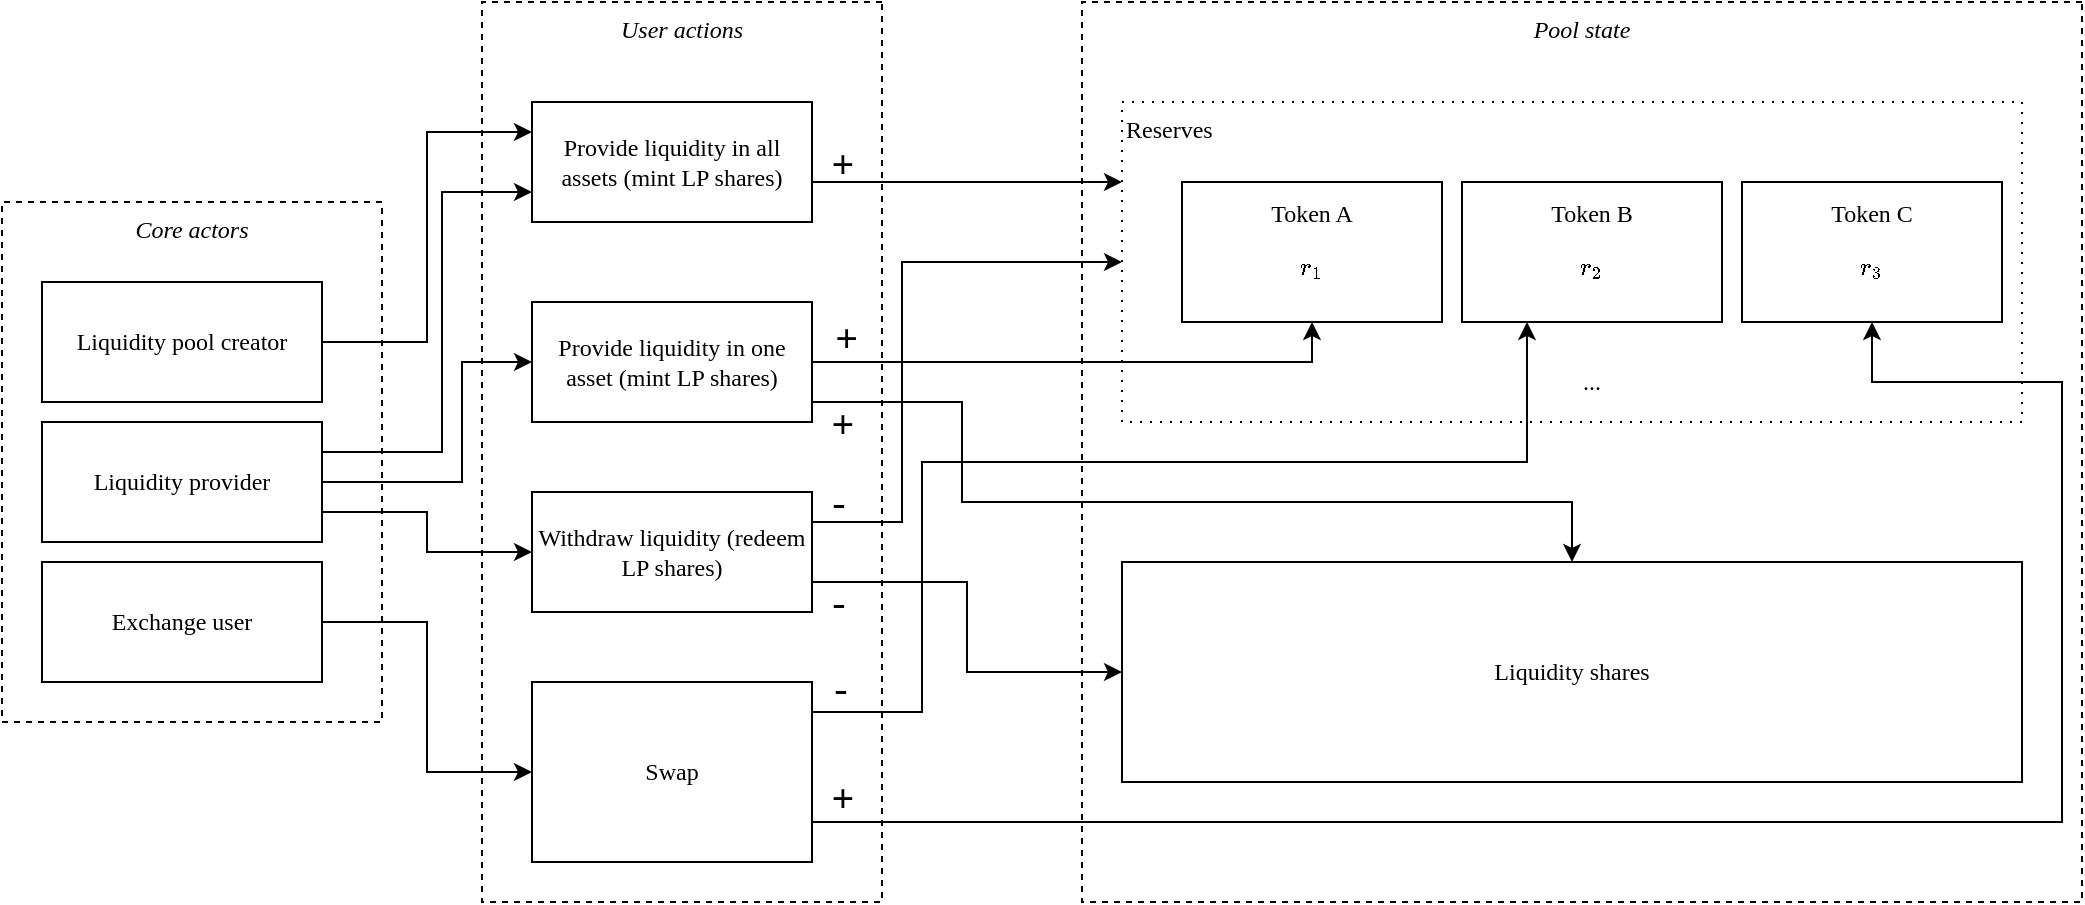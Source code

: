 <mxfile version="14.2.9" type="github">
  <diagram id="Gz0Cfk2Hy_LupTIM6uKj" name="Page-1">
    <mxGraphModel dx="1422" dy="796" grid="1" gridSize="10" guides="1" tooltips="1" connect="1" arrows="1" fold="1" page="1" pageScale="1" pageWidth="1100" pageHeight="850" math="1" shadow="0">
      <root>
        <mxCell id="0" />
        <mxCell id="1" parent="0" />
        <mxCell id="o60pH_gIqdKsFOg4dMfI-9" value="&lt;i&gt;Core actors&lt;/i&gt;" style="rounded=0;whiteSpace=wrap;html=1;glass=0;fontFamily=Georgia;dashed=1;verticalAlign=top;flipH=1;" vertex="1" parent="1">
          <mxGeometry x="20" y="280" width="190" height="260" as="geometry" />
        </mxCell>
        <mxCell id="o60pH_gIqdKsFOg4dMfI-10" value="&lt;i&gt;User actions&lt;/i&gt;" style="rounded=0;whiteSpace=wrap;html=1;glass=0;fontFamily=Georgia;dashed=1;verticalAlign=top;flipH=1;" vertex="1" parent="1">
          <mxGeometry x="260" y="180" width="200" height="450" as="geometry" />
        </mxCell>
        <mxCell id="o60pH_gIqdKsFOg4dMfI-11" value="&lt;i&gt;Pool state&lt;/i&gt;" style="rounded=0;whiteSpace=wrap;html=1;glass=0;fontFamily=Georgia;dashed=1;verticalAlign=top;flipH=1;" vertex="1" parent="1">
          <mxGeometry x="560" y="180" width="500" height="450" as="geometry" />
        </mxCell>
        <mxCell id="o60pH_gIqdKsFOg4dMfI-30" style="edgeStyle=orthogonalEdgeStyle;rounded=0;orthogonalLoop=1;jettySize=auto;html=1;exitX=1;exitY=0.5;exitDx=0;exitDy=0;entryX=0;entryY=0.25;entryDx=0;entryDy=0;fontFamily=Georgia;" edge="1" parent="1" source="o60pH_gIqdKsFOg4dMfI-12" target="o60pH_gIqdKsFOg4dMfI-16">
          <mxGeometry relative="1" as="geometry" />
        </mxCell>
        <mxCell id="o60pH_gIqdKsFOg4dMfI-12" value="Liquidity pool creator" style="rounded=0;whiteSpace=wrap;html=1;glass=0;fontFamily=Georgia;" vertex="1" parent="1">
          <mxGeometry x="40" y="320" width="140" height="60" as="geometry" />
        </mxCell>
        <mxCell id="o60pH_gIqdKsFOg4dMfI-31" style="edgeStyle=orthogonalEdgeStyle;rounded=0;orthogonalLoop=1;jettySize=auto;html=1;exitX=1;exitY=0.25;exitDx=0;exitDy=0;entryX=0;entryY=0.75;entryDx=0;entryDy=0;fontFamily=Georgia;" edge="1" parent="1" source="o60pH_gIqdKsFOg4dMfI-13" target="o60pH_gIqdKsFOg4dMfI-16">
          <mxGeometry relative="1" as="geometry">
            <Array as="points">
              <mxPoint x="240" y="405" />
              <mxPoint x="240" y="275" />
            </Array>
          </mxGeometry>
        </mxCell>
        <mxCell id="o60pH_gIqdKsFOg4dMfI-32" style="edgeStyle=orthogonalEdgeStyle;rounded=0;orthogonalLoop=1;jettySize=auto;html=1;exitX=1;exitY=0.5;exitDx=0;exitDy=0;entryX=0;entryY=0.5;entryDx=0;entryDy=0;fontFamily=Georgia;" edge="1" parent="1" source="o60pH_gIqdKsFOg4dMfI-13" target="o60pH_gIqdKsFOg4dMfI-17">
          <mxGeometry relative="1" as="geometry">
            <Array as="points">
              <mxPoint x="250" y="420" />
              <mxPoint x="250" y="360" />
            </Array>
          </mxGeometry>
        </mxCell>
        <mxCell id="o60pH_gIqdKsFOg4dMfI-33" style="edgeStyle=orthogonalEdgeStyle;rounded=0;orthogonalLoop=1;jettySize=auto;html=1;exitX=1;exitY=0.75;exitDx=0;exitDy=0;entryX=0;entryY=0.5;entryDx=0;entryDy=0;fontFamily=Georgia;" edge="1" parent="1" source="o60pH_gIqdKsFOg4dMfI-13" target="o60pH_gIqdKsFOg4dMfI-18">
          <mxGeometry relative="1" as="geometry" />
        </mxCell>
        <mxCell id="o60pH_gIqdKsFOg4dMfI-13" value="Liquidity provider" style="rounded=0;whiteSpace=wrap;html=1;glass=0;fontFamily=Georgia;" vertex="1" parent="1">
          <mxGeometry x="40" y="390" width="140" height="60" as="geometry" />
        </mxCell>
        <mxCell id="o60pH_gIqdKsFOg4dMfI-34" style="edgeStyle=orthogonalEdgeStyle;rounded=0;orthogonalLoop=1;jettySize=auto;html=1;exitX=1;exitY=0.5;exitDx=0;exitDy=0;entryX=0;entryY=0.5;entryDx=0;entryDy=0;fontFamily=Georgia;" edge="1" parent="1" source="o60pH_gIqdKsFOg4dMfI-15" target="o60pH_gIqdKsFOg4dMfI-19">
          <mxGeometry relative="1" as="geometry" />
        </mxCell>
        <mxCell id="o60pH_gIqdKsFOg4dMfI-15" value="Exchange user" style="rounded=0;whiteSpace=wrap;html=1;glass=0;fontFamily=Georgia;" vertex="1" parent="1">
          <mxGeometry x="40" y="460" width="140" height="60" as="geometry" />
        </mxCell>
        <mxCell id="o60pH_gIqdKsFOg4dMfI-39" value="+" style="edgeStyle=orthogonalEdgeStyle;rounded=0;orthogonalLoop=1;jettySize=auto;html=1;exitX=1;exitY=0.25;exitDx=0;exitDy=0;fontFamily=Georgia;fontStyle=1;fontSize=20;verticalAlign=middle;labelBackgroundColor=none;" edge="1" parent="1">
          <mxGeometry x="-0.556" y="10" relative="1" as="geometry">
            <mxPoint x="425" y="245" as="sourcePoint" />
            <mxPoint x="580" y="270" as="targetPoint" />
            <Array as="points">
              <mxPoint x="425" y="270" />
            </Array>
            <mxPoint as="offset" />
          </mxGeometry>
        </mxCell>
        <mxCell id="o60pH_gIqdKsFOg4dMfI-16" value="Provide liquidity in all assets (mint LP shares)" style="rounded=0;whiteSpace=wrap;html=1;glass=0;fontFamily=Georgia;" vertex="1" parent="1">
          <mxGeometry x="285" y="230" width="140" height="60" as="geometry" />
        </mxCell>
        <mxCell id="o60pH_gIqdKsFOg4dMfI-17" value="Provide liquidity in one asset (mint LP shares)" style="rounded=0;whiteSpace=wrap;html=1;glass=0;fontFamily=Georgia;" vertex="1" parent="1">
          <mxGeometry x="285" y="330" width="140" height="60" as="geometry" />
        </mxCell>
        <mxCell id="o60pH_gIqdKsFOg4dMfI-46" style="edgeStyle=orthogonalEdgeStyle;rounded=0;orthogonalLoop=1;jettySize=auto;html=1;exitX=1;exitY=0.5;exitDx=0;exitDy=0;entryX=0;entryY=0.5;entryDx=0;entryDy=0;fontFamily=Georgia;fontSize=20;" edge="1" parent="1" source="o60pH_gIqdKsFOg4dMfI-18" target="o60pH_gIqdKsFOg4dMfI-20">
          <mxGeometry relative="1" as="geometry">
            <Array as="points">
              <mxPoint x="425" y="440" />
              <mxPoint x="470" y="440" />
              <mxPoint x="470" y="310" />
            </Array>
          </mxGeometry>
        </mxCell>
        <mxCell id="o60pH_gIqdKsFOg4dMfI-47" value="-" style="edgeLabel;html=1;align=center;verticalAlign=middle;resizable=0;points=[];fontSize=20;fontFamily=Georgia;labelBackgroundColor=none;" vertex="1" connectable="0" parent="o60pH_gIqdKsFOg4dMfI-46">
          <mxGeometry x="0.06" y="-1" relative="1" as="geometry">
            <mxPoint x="-33" y="88" as="offset" />
          </mxGeometry>
        </mxCell>
        <mxCell id="o60pH_gIqdKsFOg4dMfI-48" style="edgeStyle=orthogonalEdgeStyle;rounded=0;orthogonalLoop=1;jettySize=auto;html=1;exitX=1;exitY=0.75;exitDx=0;exitDy=0;entryX=0;entryY=0.5;entryDx=0;entryDy=0;fontFamily=Georgia;fontSize=20;" edge="1" parent="1" source="o60pH_gIqdKsFOg4dMfI-18" target="o60pH_gIqdKsFOg4dMfI-26">
          <mxGeometry relative="1" as="geometry" />
        </mxCell>
        <mxCell id="o60pH_gIqdKsFOg4dMfI-57" value="-" style="edgeLabel;html=1;align=center;verticalAlign=middle;resizable=0;points=[];fontSize=20;fontFamily=Georgia;fontStyle=0;labelBackgroundColor=none;" vertex="1" connectable="0" parent="o60pH_gIqdKsFOg4dMfI-48">
          <mxGeometry x="0.3" y="1" relative="1" as="geometry">
            <mxPoint x="-72" y="-35" as="offset" />
          </mxGeometry>
        </mxCell>
        <mxCell id="o60pH_gIqdKsFOg4dMfI-18" value="Withdraw liquidity (redeem LP shares)" style="rounded=0;whiteSpace=wrap;html=1;glass=0;fontFamily=Georgia;" vertex="1" parent="1">
          <mxGeometry x="285" y="425" width="140" height="60" as="geometry" />
        </mxCell>
        <mxCell id="o60pH_gIqdKsFOg4dMfI-19" value="Swap" style="rounded=0;whiteSpace=wrap;html=1;glass=0;fontFamily=Georgia;" vertex="1" parent="1">
          <mxGeometry x="285" y="520" width="140" height="90" as="geometry" />
        </mxCell>
        <mxCell id="o60pH_gIqdKsFOg4dMfI-20" value="Reserves" style="rounded=0;whiteSpace=wrap;html=1;glass=0;fontFamily=Georgia;align=left;verticalAlign=top;dashed=1;dashPattern=1 4;" vertex="1" parent="1">
          <mxGeometry x="580" y="230" width="450" height="160" as="geometry" />
        </mxCell>
        <mxCell id="o60pH_gIqdKsFOg4dMfI-22" value="Token A&lt;br&gt;$$r_1$$" style="rounded=0;whiteSpace=wrap;html=1;glass=0;fontFamily=Georgia;" vertex="1" parent="1">
          <mxGeometry x="610" y="270" width="130" height="70" as="geometry" />
        </mxCell>
        <mxCell id="o60pH_gIqdKsFOg4dMfI-23" value="Token B&lt;br&gt;$$r_2$$" style="rounded=0;whiteSpace=wrap;html=1;glass=0;fontFamily=Georgia;" vertex="1" parent="1">
          <mxGeometry x="750" y="270" width="130" height="70" as="geometry" />
        </mxCell>
        <mxCell id="o60pH_gIqdKsFOg4dMfI-24" value="Token C&lt;br&gt;$$r_3$$" style="rounded=0;whiteSpace=wrap;html=1;glass=0;fontFamily=Georgia;" vertex="1" parent="1">
          <mxGeometry x="890" y="270" width="130" height="70" as="geometry" />
        </mxCell>
        <mxCell id="o60pH_gIqdKsFOg4dMfI-25" value="..." style="text;html=1;strokeColor=none;fillColor=none;align=center;verticalAlign=middle;whiteSpace=wrap;rounded=0;glass=0;dashed=1;dashPattern=1 4;fontFamily=Georgia;" vertex="1" parent="1">
          <mxGeometry x="795" y="360" width="40" height="20" as="geometry" />
        </mxCell>
        <mxCell id="o60pH_gIqdKsFOg4dMfI-26" value="Liquidity shares" style="rounded=0;whiteSpace=wrap;html=1;glass=0;fontFamily=Georgia;" vertex="1" parent="1">
          <mxGeometry x="580" y="460" width="450" height="110" as="geometry" />
        </mxCell>
        <mxCell id="o60pH_gIqdKsFOg4dMfI-41" style="edgeStyle=orthogonalEdgeStyle;rounded=0;orthogonalLoop=1;jettySize=auto;html=1;exitX=1;exitY=0.5;exitDx=0;exitDy=0;entryX=0.5;entryY=1;entryDx=0;entryDy=0;fontFamily=Georgia;fontSize=20;" edge="1" parent="1" source="o60pH_gIqdKsFOg4dMfI-17" target="o60pH_gIqdKsFOg4dMfI-22">
          <mxGeometry relative="1" as="geometry">
            <Array as="points">
              <mxPoint x="675" y="360" />
            </Array>
          </mxGeometry>
        </mxCell>
        <mxCell id="o60pH_gIqdKsFOg4dMfI-42" value="+" style="edgeLabel;html=1;align=right;verticalAlign=middle;resizable=0;points=[];fontSize=20;fontFamily=Georgia;fontStyle=1;labelBackgroundColor=none;" vertex="1" connectable="0" parent="o60pH_gIqdKsFOg4dMfI-41">
          <mxGeometry x="0.104" y="-2" relative="1" as="geometry">
            <mxPoint x="-126" y="-15" as="offset" />
          </mxGeometry>
        </mxCell>
        <mxCell id="o60pH_gIqdKsFOg4dMfI-43" value="+" style="edgeStyle=orthogonalEdgeStyle;rounded=0;orthogonalLoop=1;jettySize=auto;html=1;exitX=1;exitY=0.5;exitDx=0;exitDy=0;fontFamily=Georgia;fontSize=20;fontStyle=1;labelBackgroundColor=none;" edge="1" parent="1">
          <mxGeometry x="-0.854" y="-10" relative="1" as="geometry">
            <mxPoint x="425" y="360" as="sourcePoint" />
            <mxPoint x="805" y="460" as="targetPoint" />
            <Array as="points">
              <mxPoint x="425" y="380" />
              <mxPoint x="500" y="380" />
              <mxPoint x="500" y="430" />
              <mxPoint x="805" y="430" />
            </Array>
            <mxPoint as="offset" />
          </mxGeometry>
        </mxCell>
        <mxCell id="o60pH_gIqdKsFOg4dMfI-52" style="edgeStyle=orthogonalEdgeStyle;rounded=0;orthogonalLoop=1;jettySize=auto;html=1;exitX=1;exitY=0.25;exitDx=0;exitDy=0;entryX=0.25;entryY=1;entryDx=0;entryDy=0;fontFamily=Georgia;fontSize=20;" edge="1" parent="1" source="o60pH_gIqdKsFOg4dMfI-19" target="o60pH_gIqdKsFOg4dMfI-23">
          <mxGeometry relative="1" as="geometry">
            <Array as="points">
              <mxPoint x="480" y="535" />
              <mxPoint x="480" y="410" />
              <mxPoint x="783" y="410" />
            </Array>
          </mxGeometry>
        </mxCell>
        <mxCell id="o60pH_gIqdKsFOg4dMfI-53" value="-" style="edgeLabel;html=1;align=center;verticalAlign=middle;resizable=0;points=[];fontSize=20;fontFamily=Georgia;labelBackgroundColor=none;" vertex="1" connectable="0" parent="o60pH_gIqdKsFOg4dMfI-52">
          <mxGeometry x="0.281" y="-2" relative="1" as="geometry">
            <mxPoint x="-212.5" y="110" as="offset" />
          </mxGeometry>
        </mxCell>
        <mxCell id="o60pH_gIqdKsFOg4dMfI-54" style="edgeStyle=orthogonalEdgeStyle;rounded=0;orthogonalLoop=1;jettySize=auto;html=1;exitX=1;exitY=0.75;exitDx=0;exitDy=0;entryX=0.5;entryY=1;entryDx=0;entryDy=0;fontFamily=Georgia;fontSize=20;" edge="1" parent="1" source="o60pH_gIqdKsFOg4dMfI-19" target="o60pH_gIqdKsFOg4dMfI-24">
          <mxGeometry relative="1" as="geometry">
            <Array as="points">
              <mxPoint x="425" y="590" />
              <mxPoint x="1050" y="590" />
              <mxPoint x="1050" y="370" />
              <mxPoint x="955" y="370" />
            </Array>
          </mxGeometry>
        </mxCell>
        <mxCell id="o60pH_gIqdKsFOg4dMfI-56" value="+" style="edgeLabel;html=1;align=center;verticalAlign=middle;resizable=0;points=[];fontSize=20;fontFamily=Georgia;fontStyle=1;labelBackgroundColor=none;" vertex="1" connectable="0" parent="o60pH_gIqdKsFOg4dMfI-54">
          <mxGeometry x="-0.09" y="1" relative="1" as="geometry">
            <mxPoint x="-425.5" y="-12" as="offset" />
          </mxGeometry>
        </mxCell>
      </root>
    </mxGraphModel>
  </diagram>
</mxfile>
